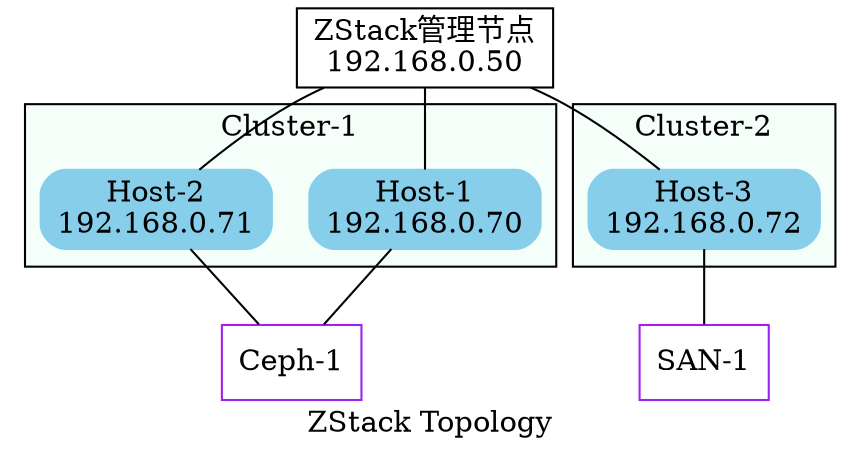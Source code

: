 graph "ZStack Topology"
{
#   node [fontsize=10,width=".2", height=".2", margin=0];
    #graph[fontsize=8,rankdir = "LR"];
    node [ shape = "box" ];
    compound=true;

    label="ZStack Topology";


    mgmt [label="ZStack管理节点\n192.168.0.50"];

    subgraph cluster_1 {
        bgcolor="mintcream";
        node [shape="Mrecord", color="skyblue", style="filled"];
        host1 [
            bgcolor = "lightcyan";
            label="Host-1\n192.168.0.70";
        ];
        host2 [ label="Host-2\n192.168.0.71" ];
        label="Cluster-1";
    }

    subgraph cluster_2 {
        bgcolor="mintcream";
        node [shape="Mrecord", color="skyblue", style="filled"];
        host3 [label="Host-3\n192.168.0.72"];
        label="Cluster-2";
    }

    storage1 [label="Ceph-1", color="purple"];
    storage2 [label="SAN-1", color="purple"];

    mgmt -- host1;
    mgmt -- host2;
    mgmt -- host3;

    host1 -- storage1;
    host2 -- storage1;
    host3 -- storage2;
}
